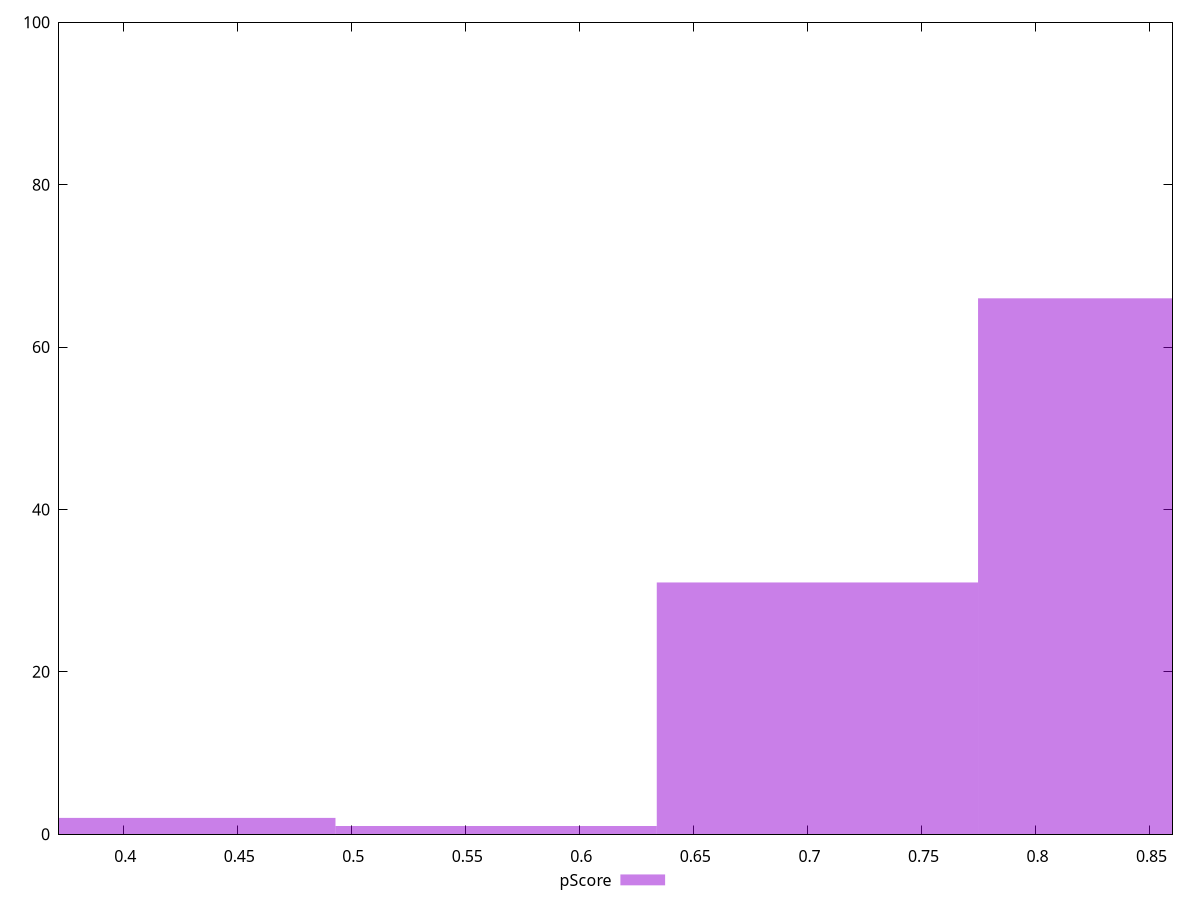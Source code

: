 reset

$pScore <<EOF
0.8452788330045301 66
0.704399027503775 31
0.5635192220030201 1
0.42263941650226505 2
EOF

set key outside below
set boxwidth 0.14087980550075502
set xrange [0.37184604957236816:0.8600998301144664]
set yrange [0:100]
set trange [0:100]
set style fill transparent solid 0.5 noborder
set terminal svg size 640, 490 enhanced background rgb 'white'
set output "reports/report_00027_2021-02-24T12-40-31.850Z/first-contentful-paint/samples/astro/pScore/histogram.svg"

plot $pScore title "pScore" with boxes

reset
